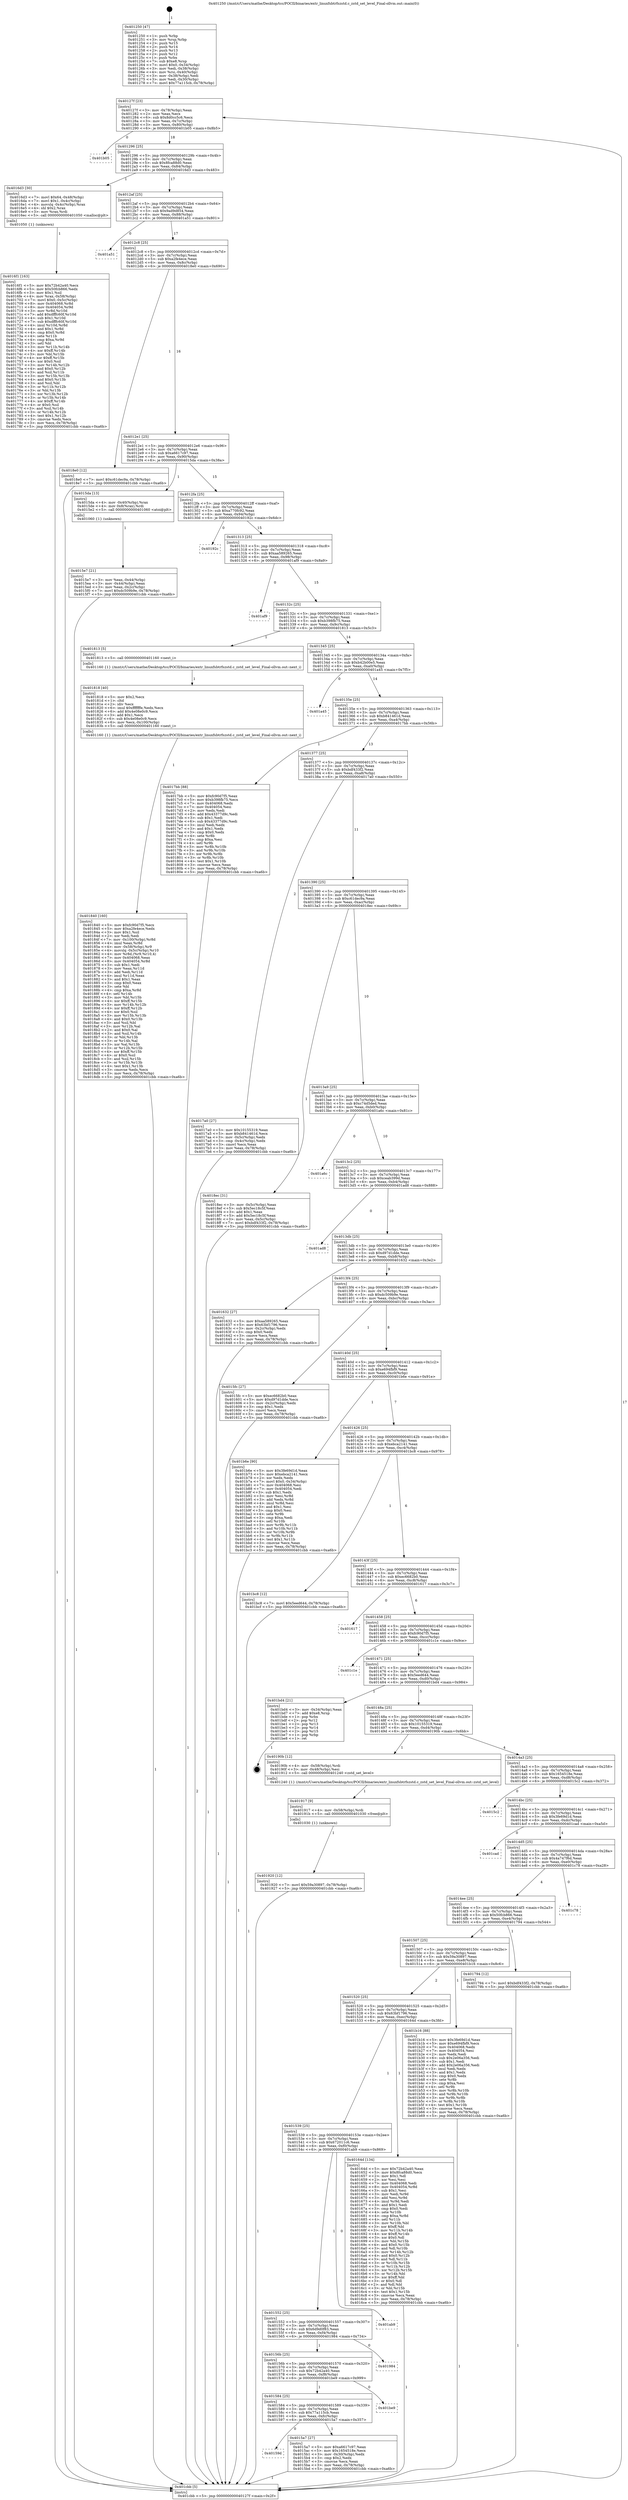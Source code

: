 digraph "0x401250" {
  label = "0x401250 (/mnt/c/Users/mathe/Desktop/tcc/POCII/binaries/extr_linuxfsbtrfszstd.c_zstd_set_level_Final-ollvm.out::main(0))"
  labelloc = "t"
  node[shape=record]

  Entry [label="",width=0.3,height=0.3,shape=circle,fillcolor=black,style=filled]
  "0x40127f" [label="{
     0x40127f [23]\l
     | [instrs]\l
     &nbsp;&nbsp;0x40127f \<+3\>: mov -0x78(%rbp),%eax\l
     &nbsp;&nbsp;0x401282 \<+2\>: mov %eax,%ecx\l
     &nbsp;&nbsp;0x401284 \<+6\>: sub $0x8d0cc5c6,%ecx\l
     &nbsp;&nbsp;0x40128a \<+3\>: mov %eax,-0x7c(%rbp)\l
     &nbsp;&nbsp;0x40128d \<+3\>: mov %ecx,-0x80(%rbp)\l
     &nbsp;&nbsp;0x401290 \<+6\>: je 0000000000401b05 \<main+0x8b5\>\l
  }"]
  "0x401b05" [label="{
     0x401b05\l
  }", style=dashed]
  "0x401296" [label="{
     0x401296 [25]\l
     | [instrs]\l
     &nbsp;&nbsp;0x401296 \<+5\>: jmp 000000000040129b \<main+0x4b\>\l
     &nbsp;&nbsp;0x40129b \<+3\>: mov -0x7c(%rbp),%eax\l
     &nbsp;&nbsp;0x40129e \<+5\>: sub $0x8fca88d0,%eax\l
     &nbsp;&nbsp;0x4012a3 \<+6\>: mov %eax,-0x84(%rbp)\l
     &nbsp;&nbsp;0x4012a9 \<+6\>: je 00000000004016d3 \<main+0x483\>\l
  }"]
  Exit [label="",width=0.3,height=0.3,shape=circle,fillcolor=black,style=filled,peripheries=2]
  "0x4016d3" [label="{
     0x4016d3 [30]\l
     | [instrs]\l
     &nbsp;&nbsp;0x4016d3 \<+7\>: movl $0x64,-0x48(%rbp)\l
     &nbsp;&nbsp;0x4016da \<+7\>: movl $0x1,-0x4c(%rbp)\l
     &nbsp;&nbsp;0x4016e1 \<+4\>: movslq -0x4c(%rbp),%rax\l
     &nbsp;&nbsp;0x4016e5 \<+4\>: shl $0x2,%rax\l
     &nbsp;&nbsp;0x4016e9 \<+3\>: mov %rax,%rdi\l
     &nbsp;&nbsp;0x4016ec \<+5\>: call 0000000000401050 \<malloc@plt\>\l
     | [calls]\l
     &nbsp;&nbsp;0x401050 \{1\} (unknown)\l
  }"]
  "0x4012af" [label="{
     0x4012af [25]\l
     | [instrs]\l
     &nbsp;&nbsp;0x4012af \<+5\>: jmp 00000000004012b4 \<main+0x64\>\l
     &nbsp;&nbsp;0x4012b4 \<+3\>: mov -0x7c(%rbp),%eax\l
     &nbsp;&nbsp;0x4012b7 \<+5\>: sub $0x9ad9d854,%eax\l
     &nbsp;&nbsp;0x4012bc \<+6\>: mov %eax,-0x88(%rbp)\l
     &nbsp;&nbsp;0x4012c2 \<+6\>: je 0000000000401a51 \<main+0x801\>\l
  }"]
  "0x401920" [label="{
     0x401920 [12]\l
     | [instrs]\l
     &nbsp;&nbsp;0x401920 \<+7\>: movl $0x59a30897,-0x78(%rbp)\l
     &nbsp;&nbsp;0x401927 \<+5\>: jmp 0000000000401cbb \<main+0xa6b\>\l
  }"]
  "0x401a51" [label="{
     0x401a51\l
  }", style=dashed]
  "0x4012c8" [label="{
     0x4012c8 [25]\l
     | [instrs]\l
     &nbsp;&nbsp;0x4012c8 \<+5\>: jmp 00000000004012cd \<main+0x7d\>\l
     &nbsp;&nbsp;0x4012cd \<+3\>: mov -0x7c(%rbp),%eax\l
     &nbsp;&nbsp;0x4012d0 \<+5\>: sub $0xa2fe4ece,%eax\l
     &nbsp;&nbsp;0x4012d5 \<+6\>: mov %eax,-0x8c(%rbp)\l
     &nbsp;&nbsp;0x4012db \<+6\>: je 00000000004018e0 \<main+0x690\>\l
  }"]
  "0x401917" [label="{
     0x401917 [9]\l
     | [instrs]\l
     &nbsp;&nbsp;0x401917 \<+4\>: mov -0x58(%rbp),%rdi\l
     &nbsp;&nbsp;0x40191b \<+5\>: call 0000000000401030 \<free@plt\>\l
     | [calls]\l
     &nbsp;&nbsp;0x401030 \{1\} (unknown)\l
  }"]
  "0x4018e0" [label="{
     0x4018e0 [12]\l
     | [instrs]\l
     &nbsp;&nbsp;0x4018e0 \<+7\>: movl $0xc61dec9a,-0x78(%rbp)\l
     &nbsp;&nbsp;0x4018e7 \<+5\>: jmp 0000000000401cbb \<main+0xa6b\>\l
  }"]
  "0x4012e1" [label="{
     0x4012e1 [25]\l
     | [instrs]\l
     &nbsp;&nbsp;0x4012e1 \<+5\>: jmp 00000000004012e6 \<main+0x96\>\l
     &nbsp;&nbsp;0x4012e6 \<+3\>: mov -0x7c(%rbp),%eax\l
     &nbsp;&nbsp;0x4012e9 \<+5\>: sub $0xa6617c97,%eax\l
     &nbsp;&nbsp;0x4012ee \<+6\>: mov %eax,-0x90(%rbp)\l
     &nbsp;&nbsp;0x4012f4 \<+6\>: je 00000000004015da \<main+0x38a\>\l
  }"]
  "0x401840" [label="{
     0x401840 [160]\l
     | [instrs]\l
     &nbsp;&nbsp;0x401840 \<+5\>: mov $0xfc90d7f5,%ecx\l
     &nbsp;&nbsp;0x401845 \<+5\>: mov $0xa2fe4ece,%edx\l
     &nbsp;&nbsp;0x40184a \<+3\>: mov $0x1,%sil\l
     &nbsp;&nbsp;0x40184d \<+2\>: xor %edi,%edi\l
     &nbsp;&nbsp;0x40184f \<+7\>: mov -0x100(%rbp),%r8d\l
     &nbsp;&nbsp;0x401856 \<+4\>: imul %eax,%r8d\l
     &nbsp;&nbsp;0x40185a \<+4\>: mov -0x58(%rbp),%r9\l
     &nbsp;&nbsp;0x40185e \<+4\>: movslq -0x5c(%rbp),%r10\l
     &nbsp;&nbsp;0x401862 \<+4\>: mov %r8d,(%r9,%r10,4)\l
     &nbsp;&nbsp;0x401866 \<+7\>: mov 0x404068,%eax\l
     &nbsp;&nbsp;0x40186d \<+8\>: mov 0x404054,%r8d\l
     &nbsp;&nbsp;0x401875 \<+3\>: sub $0x1,%edi\l
     &nbsp;&nbsp;0x401878 \<+3\>: mov %eax,%r11d\l
     &nbsp;&nbsp;0x40187b \<+3\>: add %edi,%r11d\l
     &nbsp;&nbsp;0x40187e \<+4\>: imul %r11d,%eax\l
     &nbsp;&nbsp;0x401882 \<+3\>: and $0x1,%eax\l
     &nbsp;&nbsp;0x401885 \<+3\>: cmp $0x0,%eax\l
     &nbsp;&nbsp;0x401888 \<+3\>: sete %bl\l
     &nbsp;&nbsp;0x40188b \<+4\>: cmp $0xa,%r8d\l
     &nbsp;&nbsp;0x40188f \<+4\>: setl %r14b\l
     &nbsp;&nbsp;0x401893 \<+3\>: mov %bl,%r15b\l
     &nbsp;&nbsp;0x401896 \<+4\>: xor $0xff,%r15b\l
     &nbsp;&nbsp;0x40189a \<+3\>: mov %r14b,%r12b\l
     &nbsp;&nbsp;0x40189d \<+4\>: xor $0xff,%r12b\l
     &nbsp;&nbsp;0x4018a1 \<+4\>: xor $0x0,%sil\l
     &nbsp;&nbsp;0x4018a5 \<+3\>: mov %r15b,%r13b\l
     &nbsp;&nbsp;0x4018a8 \<+4\>: and $0x0,%r13b\l
     &nbsp;&nbsp;0x4018ac \<+3\>: and %sil,%bl\l
     &nbsp;&nbsp;0x4018af \<+3\>: mov %r12b,%al\l
     &nbsp;&nbsp;0x4018b2 \<+2\>: and $0x0,%al\l
     &nbsp;&nbsp;0x4018b4 \<+3\>: and %sil,%r14b\l
     &nbsp;&nbsp;0x4018b7 \<+3\>: or %bl,%r13b\l
     &nbsp;&nbsp;0x4018ba \<+3\>: or %r14b,%al\l
     &nbsp;&nbsp;0x4018bd \<+3\>: xor %al,%r13b\l
     &nbsp;&nbsp;0x4018c0 \<+3\>: or %r12b,%r15b\l
     &nbsp;&nbsp;0x4018c3 \<+4\>: xor $0xff,%r15b\l
     &nbsp;&nbsp;0x4018c7 \<+4\>: or $0x0,%sil\l
     &nbsp;&nbsp;0x4018cb \<+3\>: and %sil,%r15b\l
     &nbsp;&nbsp;0x4018ce \<+3\>: or %r15b,%r13b\l
     &nbsp;&nbsp;0x4018d1 \<+4\>: test $0x1,%r13b\l
     &nbsp;&nbsp;0x4018d5 \<+3\>: cmovne %edx,%ecx\l
     &nbsp;&nbsp;0x4018d8 \<+3\>: mov %ecx,-0x78(%rbp)\l
     &nbsp;&nbsp;0x4018db \<+5\>: jmp 0000000000401cbb \<main+0xa6b\>\l
  }"]
  "0x4015da" [label="{
     0x4015da [13]\l
     | [instrs]\l
     &nbsp;&nbsp;0x4015da \<+4\>: mov -0x40(%rbp),%rax\l
     &nbsp;&nbsp;0x4015de \<+4\>: mov 0x8(%rax),%rdi\l
     &nbsp;&nbsp;0x4015e2 \<+5\>: call 0000000000401060 \<atoi@plt\>\l
     | [calls]\l
     &nbsp;&nbsp;0x401060 \{1\} (unknown)\l
  }"]
  "0x4012fa" [label="{
     0x4012fa [25]\l
     | [instrs]\l
     &nbsp;&nbsp;0x4012fa \<+5\>: jmp 00000000004012ff \<main+0xaf\>\l
     &nbsp;&nbsp;0x4012ff \<+3\>: mov -0x7c(%rbp),%eax\l
     &nbsp;&nbsp;0x401302 \<+5\>: sub $0xa770fc92,%eax\l
     &nbsp;&nbsp;0x401307 \<+6\>: mov %eax,-0x94(%rbp)\l
     &nbsp;&nbsp;0x40130d \<+6\>: je 000000000040192c \<main+0x6dc\>\l
  }"]
  "0x401818" [label="{
     0x401818 [40]\l
     | [instrs]\l
     &nbsp;&nbsp;0x401818 \<+5\>: mov $0x2,%ecx\l
     &nbsp;&nbsp;0x40181d \<+1\>: cltd\l
     &nbsp;&nbsp;0x40181e \<+2\>: idiv %ecx\l
     &nbsp;&nbsp;0x401820 \<+6\>: imul $0xfffffffe,%edx,%ecx\l
     &nbsp;&nbsp;0x401826 \<+6\>: add $0x4e08e0c9,%ecx\l
     &nbsp;&nbsp;0x40182c \<+3\>: add $0x1,%ecx\l
     &nbsp;&nbsp;0x40182f \<+6\>: sub $0x4e08e0c9,%ecx\l
     &nbsp;&nbsp;0x401835 \<+6\>: mov %ecx,-0x100(%rbp)\l
     &nbsp;&nbsp;0x40183b \<+5\>: call 0000000000401160 \<next_i\>\l
     | [calls]\l
     &nbsp;&nbsp;0x401160 \{1\} (/mnt/c/Users/mathe/Desktop/tcc/POCII/binaries/extr_linuxfsbtrfszstd.c_zstd_set_level_Final-ollvm.out::next_i)\l
  }"]
  "0x40192c" [label="{
     0x40192c\l
  }", style=dashed]
  "0x401313" [label="{
     0x401313 [25]\l
     | [instrs]\l
     &nbsp;&nbsp;0x401313 \<+5\>: jmp 0000000000401318 \<main+0xc8\>\l
     &nbsp;&nbsp;0x401318 \<+3\>: mov -0x7c(%rbp),%eax\l
     &nbsp;&nbsp;0x40131b \<+5\>: sub $0xaa589265,%eax\l
     &nbsp;&nbsp;0x401320 \<+6\>: mov %eax,-0x98(%rbp)\l
     &nbsp;&nbsp;0x401326 \<+6\>: je 0000000000401af9 \<main+0x8a9\>\l
  }"]
  "0x4016f1" [label="{
     0x4016f1 [163]\l
     | [instrs]\l
     &nbsp;&nbsp;0x4016f1 \<+5\>: mov $0x72b42a40,%ecx\l
     &nbsp;&nbsp;0x4016f6 \<+5\>: mov $0x50fcb866,%edx\l
     &nbsp;&nbsp;0x4016fb \<+3\>: mov $0x1,%sil\l
     &nbsp;&nbsp;0x4016fe \<+4\>: mov %rax,-0x58(%rbp)\l
     &nbsp;&nbsp;0x401702 \<+7\>: movl $0x0,-0x5c(%rbp)\l
     &nbsp;&nbsp;0x401709 \<+8\>: mov 0x404068,%r8d\l
     &nbsp;&nbsp;0x401711 \<+8\>: mov 0x404054,%r9d\l
     &nbsp;&nbsp;0x401719 \<+3\>: mov %r8d,%r10d\l
     &nbsp;&nbsp;0x40171c \<+7\>: add $0xdfffc60f,%r10d\l
     &nbsp;&nbsp;0x401723 \<+4\>: sub $0x1,%r10d\l
     &nbsp;&nbsp;0x401727 \<+7\>: sub $0xdfffc60f,%r10d\l
     &nbsp;&nbsp;0x40172e \<+4\>: imul %r10d,%r8d\l
     &nbsp;&nbsp;0x401732 \<+4\>: and $0x1,%r8d\l
     &nbsp;&nbsp;0x401736 \<+4\>: cmp $0x0,%r8d\l
     &nbsp;&nbsp;0x40173a \<+4\>: sete %r11b\l
     &nbsp;&nbsp;0x40173e \<+4\>: cmp $0xa,%r9d\l
     &nbsp;&nbsp;0x401742 \<+3\>: setl %bl\l
     &nbsp;&nbsp;0x401745 \<+3\>: mov %r11b,%r14b\l
     &nbsp;&nbsp;0x401748 \<+4\>: xor $0xff,%r14b\l
     &nbsp;&nbsp;0x40174c \<+3\>: mov %bl,%r15b\l
     &nbsp;&nbsp;0x40174f \<+4\>: xor $0xff,%r15b\l
     &nbsp;&nbsp;0x401753 \<+4\>: xor $0x0,%sil\l
     &nbsp;&nbsp;0x401757 \<+3\>: mov %r14b,%r12b\l
     &nbsp;&nbsp;0x40175a \<+4\>: and $0x0,%r12b\l
     &nbsp;&nbsp;0x40175e \<+3\>: and %sil,%r11b\l
     &nbsp;&nbsp;0x401761 \<+3\>: mov %r15b,%r13b\l
     &nbsp;&nbsp;0x401764 \<+4\>: and $0x0,%r13b\l
     &nbsp;&nbsp;0x401768 \<+3\>: and %sil,%bl\l
     &nbsp;&nbsp;0x40176b \<+3\>: or %r11b,%r12b\l
     &nbsp;&nbsp;0x40176e \<+3\>: or %bl,%r13b\l
     &nbsp;&nbsp;0x401771 \<+3\>: xor %r13b,%r12b\l
     &nbsp;&nbsp;0x401774 \<+3\>: or %r15b,%r14b\l
     &nbsp;&nbsp;0x401777 \<+4\>: xor $0xff,%r14b\l
     &nbsp;&nbsp;0x40177b \<+4\>: or $0x0,%sil\l
     &nbsp;&nbsp;0x40177f \<+3\>: and %sil,%r14b\l
     &nbsp;&nbsp;0x401782 \<+3\>: or %r14b,%r12b\l
     &nbsp;&nbsp;0x401785 \<+4\>: test $0x1,%r12b\l
     &nbsp;&nbsp;0x401789 \<+3\>: cmovne %edx,%ecx\l
     &nbsp;&nbsp;0x40178c \<+3\>: mov %ecx,-0x78(%rbp)\l
     &nbsp;&nbsp;0x40178f \<+5\>: jmp 0000000000401cbb \<main+0xa6b\>\l
  }"]
  "0x401af9" [label="{
     0x401af9\l
  }", style=dashed]
  "0x40132c" [label="{
     0x40132c [25]\l
     | [instrs]\l
     &nbsp;&nbsp;0x40132c \<+5\>: jmp 0000000000401331 \<main+0xe1\>\l
     &nbsp;&nbsp;0x401331 \<+3\>: mov -0x7c(%rbp),%eax\l
     &nbsp;&nbsp;0x401334 \<+5\>: sub $0xb398fb75,%eax\l
     &nbsp;&nbsp;0x401339 \<+6\>: mov %eax,-0x9c(%rbp)\l
     &nbsp;&nbsp;0x40133f \<+6\>: je 0000000000401813 \<main+0x5c3\>\l
  }"]
  "0x4015e7" [label="{
     0x4015e7 [21]\l
     | [instrs]\l
     &nbsp;&nbsp;0x4015e7 \<+3\>: mov %eax,-0x44(%rbp)\l
     &nbsp;&nbsp;0x4015ea \<+3\>: mov -0x44(%rbp),%eax\l
     &nbsp;&nbsp;0x4015ed \<+3\>: mov %eax,-0x2c(%rbp)\l
     &nbsp;&nbsp;0x4015f0 \<+7\>: movl $0xdc509b9e,-0x78(%rbp)\l
     &nbsp;&nbsp;0x4015f7 \<+5\>: jmp 0000000000401cbb \<main+0xa6b\>\l
  }"]
  "0x401813" [label="{
     0x401813 [5]\l
     | [instrs]\l
     &nbsp;&nbsp;0x401813 \<+5\>: call 0000000000401160 \<next_i\>\l
     | [calls]\l
     &nbsp;&nbsp;0x401160 \{1\} (/mnt/c/Users/mathe/Desktop/tcc/POCII/binaries/extr_linuxfsbtrfszstd.c_zstd_set_level_Final-ollvm.out::next_i)\l
  }"]
  "0x401345" [label="{
     0x401345 [25]\l
     | [instrs]\l
     &nbsp;&nbsp;0x401345 \<+5\>: jmp 000000000040134a \<main+0xfa\>\l
     &nbsp;&nbsp;0x40134a \<+3\>: mov -0x7c(%rbp),%eax\l
     &nbsp;&nbsp;0x40134d \<+5\>: sub $0xb42b00e5,%eax\l
     &nbsp;&nbsp;0x401352 \<+6\>: mov %eax,-0xa0(%rbp)\l
     &nbsp;&nbsp;0x401358 \<+6\>: je 0000000000401a45 \<main+0x7f5\>\l
  }"]
  "0x401250" [label="{
     0x401250 [47]\l
     | [instrs]\l
     &nbsp;&nbsp;0x401250 \<+1\>: push %rbp\l
     &nbsp;&nbsp;0x401251 \<+3\>: mov %rsp,%rbp\l
     &nbsp;&nbsp;0x401254 \<+2\>: push %r15\l
     &nbsp;&nbsp;0x401256 \<+2\>: push %r14\l
     &nbsp;&nbsp;0x401258 \<+2\>: push %r13\l
     &nbsp;&nbsp;0x40125a \<+2\>: push %r12\l
     &nbsp;&nbsp;0x40125c \<+1\>: push %rbx\l
     &nbsp;&nbsp;0x40125d \<+7\>: sub $0xe8,%rsp\l
     &nbsp;&nbsp;0x401264 \<+7\>: movl $0x0,-0x34(%rbp)\l
     &nbsp;&nbsp;0x40126b \<+3\>: mov %edi,-0x38(%rbp)\l
     &nbsp;&nbsp;0x40126e \<+4\>: mov %rsi,-0x40(%rbp)\l
     &nbsp;&nbsp;0x401272 \<+3\>: mov -0x38(%rbp),%edi\l
     &nbsp;&nbsp;0x401275 \<+3\>: mov %edi,-0x30(%rbp)\l
     &nbsp;&nbsp;0x401278 \<+7\>: movl $0x77a115cb,-0x78(%rbp)\l
  }"]
  "0x401a45" [label="{
     0x401a45\l
  }", style=dashed]
  "0x40135e" [label="{
     0x40135e [25]\l
     | [instrs]\l
     &nbsp;&nbsp;0x40135e \<+5\>: jmp 0000000000401363 \<main+0x113\>\l
     &nbsp;&nbsp;0x401363 \<+3\>: mov -0x7c(%rbp),%eax\l
     &nbsp;&nbsp;0x401366 \<+5\>: sub $0xb841461d,%eax\l
     &nbsp;&nbsp;0x40136b \<+6\>: mov %eax,-0xa4(%rbp)\l
     &nbsp;&nbsp;0x401371 \<+6\>: je 00000000004017bb \<main+0x56b\>\l
  }"]
  "0x401cbb" [label="{
     0x401cbb [5]\l
     | [instrs]\l
     &nbsp;&nbsp;0x401cbb \<+5\>: jmp 000000000040127f \<main+0x2f\>\l
  }"]
  "0x4017bb" [label="{
     0x4017bb [88]\l
     | [instrs]\l
     &nbsp;&nbsp;0x4017bb \<+5\>: mov $0xfc90d7f5,%eax\l
     &nbsp;&nbsp;0x4017c0 \<+5\>: mov $0xb398fb75,%ecx\l
     &nbsp;&nbsp;0x4017c5 \<+7\>: mov 0x404068,%edx\l
     &nbsp;&nbsp;0x4017cc \<+7\>: mov 0x404054,%esi\l
     &nbsp;&nbsp;0x4017d3 \<+2\>: mov %edx,%edi\l
     &nbsp;&nbsp;0x4017d5 \<+6\>: add $0x43377d9c,%edi\l
     &nbsp;&nbsp;0x4017db \<+3\>: sub $0x1,%edi\l
     &nbsp;&nbsp;0x4017de \<+6\>: sub $0x43377d9c,%edi\l
     &nbsp;&nbsp;0x4017e4 \<+3\>: imul %edi,%edx\l
     &nbsp;&nbsp;0x4017e7 \<+3\>: and $0x1,%edx\l
     &nbsp;&nbsp;0x4017ea \<+3\>: cmp $0x0,%edx\l
     &nbsp;&nbsp;0x4017ed \<+4\>: sete %r8b\l
     &nbsp;&nbsp;0x4017f1 \<+3\>: cmp $0xa,%esi\l
     &nbsp;&nbsp;0x4017f4 \<+4\>: setl %r9b\l
     &nbsp;&nbsp;0x4017f8 \<+3\>: mov %r8b,%r10b\l
     &nbsp;&nbsp;0x4017fb \<+3\>: and %r9b,%r10b\l
     &nbsp;&nbsp;0x4017fe \<+3\>: xor %r9b,%r8b\l
     &nbsp;&nbsp;0x401801 \<+3\>: or %r8b,%r10b\l
     &nbsp;&nbsp;0x401804 \<+4\>: test $0x1,%r10b\l
     &nbsp;&nbsp;0x401808 \<+3\>: cmovne %ecx,%eax\l
     &nbsp;&nbsp;0x40180b \<+3\>: mov %eax,-0x78(%rbp)\l
     &nbsp;&nbsp;0x40180e \<+5\>: jmp 0000000000401cbb \<main+0xa6b\>\l
  }"]
  "0x401377" [label="{
     0x401377 [25]\l
     | [instrs]\l
     &nbsp;&nbsp;0x401377 \<+5\>: jmp 000000000040137c \<main+0x12c\>\l
     &nbsp;&nbsp;0x40137c \<+3\>: mov -0x7c(%rbp),%eax\l
     &nbsp;&nbsp;0x40137f \<+5\>: sub $0xbdf433f2,%eax\l
     &nbsp;&nbsp;0x401384 \<+6\>: mov %eax,-0xa8(%rbp)\l
     &nbsp;&nbsp;0x40138a \<+6\>: je 00000000004017a0 \<main+0x550\>\l
  }"]
  "0x40159d" [label="{
     0x40159d\l
  }", style=dashed]
  "0x4017a0" [label="{
     0x4017a0 [27]\l
     | [instrs]\l
     &nbsp;&nbsp;0x4017a0 \<+5\>: mov $0x10155319,%eax\l
     &nbsp;&nbsp;0x4017a5 \<+5\>: mov $0xb841461d,%ecx\l
     &nbsp;&nbsp;0x4017aa \<+3\>: mov -0x5c(%rbp),%edx\l
     &nbsp;&nbsp;0x4017ad \<+3\>: cmp -0x4c(%rbp),%edx\l
     &nbsp;&nbsp;0x4017b0 \<+3\>: cmovl %ecx,%eax\l
     &nbsp;&nbsp;0x4017b3 \<+3\>: mov %eax,-0x78(%rbp)\l
     &nbsp;&nbsp;0x4017b6 \<+5\>: jmp 0000000000401cbb \<main+0xa6b\>\l
  }"]
  "0x401390" [label="{
     0x401390 [25]\l
     | [instrs]\l
     &nbsp;&nbsp;0x401390 \<+5\>: jmp 0000000000401395 \<main+0x145\>\l
     &nbsp;&nbsp;0x401395 \<+3\>: mov -0x7c(%rbp),%eax\l
     &nbsp;&nbsp;0x401398 \<+5\>: sub $0xc61dec9a,%eax\l
     &nbsp;&nbsp;0x40139d \<+6\>: mov %eax,-0xac(%rbp)\l
     &nbsp;&nbsp;0x4013a3 \<+6\>: je 00000000004018ec \<main+0x69c\>\l
  }"]
  "0x4015a7" [label="{
     0x4015a7 [27]\l
     | [instrs]\l
     &nbsp;&nbsp;0x4015a7 \<+5\>: mov $0xa6617c97,%eax\l
     &nbsp;&nbsp;0x4015ac \<+5\>: mov $0x1654518e,%ecx\l
     &nbsp;&nbsp;0x4015b1 \<+3\>: mov -0x30(%rbp),%edx\l
     &nbsp;&nbsp;0x4015b4 \<+3\>: cmp $0x2,%edx\l
     &nbsp;&nbsp;0x4015b7 \<+3\>: cmovne %ecx,%eax\l
     &nbsp;&nbsp;0x4015ba \<+3\>: mov %eax,-0x78(%rbp)\l
     &nbsp;&nbsp;0x4015bd \<+5\>: jmp 0000000000401cbb \<main+0xa6b\>\l
  }"]
  "0x4018ec" [label="{
     0x4018ec [31]\l
     | [instrs]\l
     &nbsp;&nbsp;0x4018ec \<+3\>: mov -0x5c(%rbp),%eax\l
     &nbsp;&nbsp;0x4018ef \<+5\>: sub $0x5ec18c5f,%eax\l
     &nbsp;&nbsp;0x4018f4 \<+3\>: add $0x1,%eax\l
     &nbsp;&nbsp;0x4018f7 \<+5\>: add $0x5ec18c5f,%eax\l
     &nbsp;&nbsp;0x4018fc \<+3\>: mov %eax,-0x5c(%rbp)\l
     &nbsp;&nbsp;0x4018ff \<+7\>: movl $0xbdf433f2,-0x78(%rbp)\l
     &nbsp;&nbsp;0x401906 \<+5\>: jmp 0000000000401cbb \<main+0xa6b\>\l
  }"]
  "0x4013a9" [label="{
     0x4013a9 [25]\l
     | [instrs]\l
     &nbsp;&nbsp;0x4013a9 \<+5\>: jmp 00000000004013ae \<main+0x15e\>\l
     &nbsp;&nbsp;0x4013ae \<+3\>: mov -0x7c(%rbp),%eax\l
     &nbsp;&nbsp;0x4013b1 \<+5\>: sub $0xc74d5ded,%eax\l
     &nbsp;&nbsp;0x4013b6 \<+6\>: mov %eax,-0xb0(%rbp)\l
     &nbsp;&nbsp;0x4013bc \<+6\>: je 0000000000401a6c \<main+0x81c\>\l
  }"]
  "0x401584" [label="{
     0x401584 [25]\l
     | [instrs]\l
     &nbsp;&nbsp;0x401584 \<+5\>: jmp 0000000000401589 \<main+0x339\>\l
     &nbsp;&nbsp;0x401589 \<+3\>: mov -0x7c(%rbp),%eax\l
     &nbsp;&nbsp;0x40158c \<+5\>: sub $0x77a115cb,%eax\l
     &nbsp;&nbsp;0x401591 \<+6\>: mov %eax,-0xfc(%rbp)\l
     &nbsp;&nbsp;0x401597 \<+6\>: je 00000000004015a7 \<main+0x357\>\l
  }"]
  "0x401a6c" [label="{
     0x401a6c\l
  }", style=dashed]
  "0x4013c2" [label="{
     0x4013c2 [25]\l
     | [instrs]\l
     &nbsp;&nbsp;0x4013c2 \<+5\>: jmp 00000000004013c7 \<main+0x177\>\l
     &nbsp;&nbsp;0x4013c7 \<+3\>: mov -0x7c(%rbp),%eax\l
     &nbsp;&nbsp;0x4013ca \<+5\>: sub $0xceab399d,%eax\l
     &nbsp;&nbsp;0x4013cf \<+6\>: mov %eax,-0xb4(%rbp)\l
     &nbsp;&nbsp;0x4013d5 \<+6\>: je 0000000000401ad8 \<main+0x888\>\l
  }"]
  "0x401be9" [label="{
     0x401be9\l
  }", style=dashed]
  "0x401ad8" [label="{
     0x401ad8\l
  }", style=dashed]
  "0x4013db" [label="{
     0x4013db [25]\l
     | [instrs]\l
     &nbsp;&nbsp;0x4013db \<+5\>: jmp 00000000004013e0 \<main+0x190\>\l
     &nbsp;&nbsp;0x4013e0 \<+3\>: mov -0x7c(%rbp),%eax\l
     &nbsp;&nbsp;0x4013e3 \<+5\>: sub $0xd97d1dde,%eax\l
     &nbsp;&nbsp;0x4013e8 \<+6\>: mov %eax,-0xb8(%rbp)\l
     &nbsp;&nbsp;0x4013ee \<+6\>: je 0000000000401632 \<main+0x3e2\>\l
  }"]
  "0x40156b" [label="{
     0x40156b [25]\l
     | [instrs]\l
     &nbsp;&nbsp;0x40156b \<+5\>: jmp 0000000000401570 \<main+0x320\>\l
     &nbsp;&nbsp;0x401570 \<+3\>: mov -0x7c(%rbp),%eax\l
     &nbsp;&nbsp;0x401573 \<+5\>: sub $0x72b42a40,%eax\l
     &nbsp;&nbsp;0x401578 \<+6\>: mov %eax,-0xf8(%rbp)\l
     &nbsp;&nbsp;0x40157e \<+6\>: je 0000000000401be9 \<main+0x999\>\l
  }"]
  "0x401632" [label="{
     0x401632 [27]\l
     | [instrs]\l
     &nbsp;&nbsp;0x401632 \<+5\>: mov $0xaa589265,%eax\l
     &nbsp;&nbsp;0x401637 \<+5\>: mov $0x63bf1796,%ecx\l
     &nbsp;&nbsp;0x40163c \<+3\>: mov -0x2c(%rbp),%edx\l
     &nbsp;&nbsp;0x40163f \<+3\>: cmp $0x0,%edx\l
     &nbsp;&nbsp;0x401642 \<+3\>: cmove %ecx,%eax\l
     &nbsp;&nbsp;0x401645 \<+3\>: mov %eax,-0x78(%rbp)\l
     &nbsp;&nbsp;0x401648 \<+5\>: jmp 0000000000401cbb \<main+0xa6b\>\l
  }"]
  "0x4013f4" [label="{
     0x4013f4 [25]\l
     | [instrs]\l
     &nbsp;&nbsp;0x4013f4 \<+5\>: jmp 00000000004013f9 \<main+0x1a9\>\l
     &nbsp;&nbsp;0x4013f9 \<+3\>: mov -0x7c(%rbp),%eax\l
     &nbsp;&nbsp;0x4013fc \<+5\>: sub $0xdc509b9e,%eax\l
     &nbsp;&nbsp;0x401401 \<+6\>: mov %eax,-0xbc(%rbp)\l
     &nbsp;&nbsp;0x401407 \<+6\>: je 00000000004015fc \<main+0x3ac\>\l
  }"]
  "0x401984" [label="{
     0x401984\l
  }", style=dashed]
  "0x4015fc" [label="{
     0x4015fc [27]\l
     | [instrs]\l
     &nbsp;&nbsp;0x4015fc \<+5\>: mov $0xec6682b0,%eax\l
     &nbsp;&nbsp;0x401601 \<+5\>: mov $0xd97d1dde,%ecx\l
     &nbsp;&nbsp;0x401606 \<+3\>: mov -0x2c(%rbp),%edx\l
     &nbsp;&nbsp;0x401609 \<+3\>: cmp $0x1,%edx\l
     &nbsp;&nbsp;0x40160c \<+3\>: cmovl %ecx,%eax\l
     &nbsp;&nbsp;0x40160f \<+3\>: mov %eax,-0x78(%rbp)\l
     &nbsp;&nbsp;0x401612 \<+5\>: jmp 0000000000401cbb \<main+0xa6b\>\l
  }"]
  "0x40140d" [label="{
     0x40140d [25]\l
     | [instrs]\l
     &nbsp;&nbsp;0x40140d \<+5\>: jmp 0000000000401412 \<main+0x1c2\>\l
     &nbsp;&nbsp;0x401412 \<+3\>: mov -0x7c(%rbp),%eax\l
     &nbsp;&nbsp;0x401415 \<+5\>: sub $0xe694fbf9,%eax\l
     &nbsp;&nbsp;0x40141a \<+6\>: mov %eax,-0xc0(%rbp)\l
     &nbsp;&nbsp;0x401420 \<+6\>: je 0000000000401b6e \<main+0x91e\>\l
  }"]
  "0x401552" [label="{
     0x401552 [25]\l
     | [instrs]\l
     &nbsp;&nbsp;0x401552 \<+5\>: jmp 0000000000401557 \<main+0x307\>\l
     &nbsp;&nbsp;0x401557 \<+3\>: mov -0x7c(%rbp),%eax\l
     &nbsp;&nbsp;0x40155a \<+5\>: sub $0x6d9d0f83,%eax\l
     &nbsp;&nbsp;0x40155f \<+6\>: mov %eax,-0xf4(%rbp)\l
     &nbsp;&nbsp;0x401565 \<+6\>: je 0000000000401984 \<main+0x734\>\l
  }"]
  "0x401b6e" [label="{
     0x401b6e [90]\l
     | [instrs]\l
     &nbsp;&nbsp;0x401b6e \<+5\>: mov $0x3fe69d1d,%eax\l
     &nbsp;&nbsp;0x401b73 \<+5\>: mov $0xebca2141,%ecx\l
     &nbsp;&nbsp;0x401b78 \<+2\>: xor %edx,%edx\l
     &nbsp;&nbsp;0x401b7a \<+7\>: movl $0x0,-0x34(%rbp)\l
     &nbsp;&nbsp;0x401b81 \<+7\>: mov 0x404068,%esi\l
     &nbsp;&nbsp;0x401b88 \<+7\>: mov 0x404054,%edi\l
     &nbsp;&nbsp;0x401b8f \<+3\>: sub $0x1,%edx\l
     &nbsp;&nbsp;0x401b92 \<+3\>: mov %esi,%r8d\l
     &nbsp;&nbsp;0x401b95 \<+3\>: add %edx,%r8d\l
     &nbsp;&nbsp;0x401b98 \<+4\>: imul %r8d,%esi\l
     &nbsp;&nbsp;0x401b9c \<+3\>: and $0x1,%esi\l
     &nbsp;&nbsp;0x401b9f \<+3\>: cmp $0x0,%esi\l
     &nbsp;&nbsp;0x401ba2 \<+4\>: sete %r9b\l
     &nbsp;&nbsp;0x401ba6 \<+3\>: cmp $0xa,%edi\l
     &nbsp;&nbsp;0x401ba9 \<+4\>: setl %r10b\l
     &nbsp;&nbsp;0x401bad \<+3\>: mov %r9b,%r11b\l
     &nbsp;&nbsp;0x401bb0 \<+3\>: and %r10b,%r11b\l
     &nbsp;&nbsp;0x401bb3 \<+3\>: xor %r10b,%r9b\l
     &nbsp;&nbsp;0x401bb6 \<+3\>: or %r9b,%r11b\l
     &nbsp;&nbsp;0x401bb9 \<+4\>: test $0x1,%r11b\l
     &nbsp;&nbsp;0x401bbd \<+3\>: cmovne %ecx,%eax\l
     &nbsp;&nbsp;0x401bc0 \<+3\>: mov %eax,-0x78(%rbp)\l
     &nbsp;&nbsp;0x401bc3 \<+5\>: jmp 0000000000401cbb \<main+0xa6b\>\l
  }"]
  "0x401426" [label="{
     0x401426 [25]\l
     | [instrs]\l
     &nbsp;&nbsp;0x401426 \<+5\>: jmp 000000000040142b \<main+0x1db\>\l
     &nbsp;&nbsp;0x40142b \<+3\>: mov -0x7c(%rbp),%eax\l
     &nbsp;&nbsp;0x40142e \<+5\>: sub $0xebca2141,%eax\l
     &nbsp;&nbsp;0x401433 \<+6\>: mov %eax,-0xc4(%rbp)\l
     &nbsp;&nbsp;0x401439 \<+6\>: je 0000000000401bc8 \<main+0x978\>\l
  }"]
  "0x401ab9" [label="{
     0x401ab9\l
  }", style=dashed]
  "0x401bc8" [label="{
     0x401bc8 [12]\l
     | [instrs]\l
     &nbsp;&nbsp;0x401bc8 \<+7\>: movl $0x5eed644,-0x78(%rbp)\l
     &nbsp;&nbsp;0x401bcf \<+5\>: jmp 0000000000401cbb \<main+0xa6b\>\l
  }"]
  "0x40143f" [label="{
     0x40143f [25]\l
     | [instrs]\l
     &nbsp;&nbsp;0x40143f \<+5\>: jmp 0000000000401444 \<main+0x1f4\>\l
     &nbsp;&nbsp;0x401444 \<+3\>: mov -0x7c(%rbp),%eax\l
     &nbsp;&nbsp;0x401447 \<+5\>: sub $0xec6682b0,%eax\l
     &nbsp;&nbsp;0x40144c \<+6\>: mov %eax,-0xc8(%rbp)\l
     &nbsp;&nbsp;0x401452 \<+6\>: je 0000000000401617 \<main+0x3c7\>\l
  }"]
  "0x401539" [label="{
     0x401539 [25]\l
     | [instrs]\l
     &nbsp;&nbsp;0x401539 \<+5\>: jmp 000000000040153e \<main+0x2ee\>\l
     &nbsp;&nbsp;0x40153e \<+3\>: mov -0x7c(%rbp),%eax\l
     &nbsp;&nbsp;0x401541 \<+5\>: sub $0x672011c6,%eax\l
     &nbsp;&nbsp;0x401546 \<+6\>: mov %eax,-0xf0(%rbp)\l
     &nbsp;&nbsp;0x40154c \<+6\>: je 0000000000401ab9 \<main+0x869\>\l
  }"]
  "0x401617" [label="{
     0x401617\l
  }", style=dashed]
  "0x401458" [label="{
     0x401458 [25]\l
     | [instrs]\l
     &nbsp;&nbsp;0x401458 \<+5\>: jmp 000000000040145d \<main+0x20d\>\l
     &nbsp;&nbsp;0x40145d \<+3\>: mov -0x7c(%rbp),%eax\l
     &nbsp;&nbsp;0x401460 \<+5\>: sub $0xfc90d7f5,%eax\l
     &nbsp;&nbsp;0x401465 \<+6\>: mov %eax,-0xcc(%rbp)\l
     &nbsp;&nbsp;0x40146b \<+6\>: je 0000000000401c1e \<main+0x9ce\>\l
  }"]
  "0x40164d" [label="{
     0x40164d [134]\l
     | [instrs]\l
     &nbsp;&nbsp;0x40164d \<+5\>: mov $0x72b42a40,%eax\l
     &nbsp;&nbsp;0x401652 \<+5\>: mov $0x8fca88d0,%ecx\l
     &nbsp;&nbsp;0x401657 \<+2\>: mov $0x1,%dl\l
     &nbsp;&nbsp;0x401659 \<+2\>: xor %esi,%esi\l
     &nbsp;&nbsp;0x40165b \<+7\>: mov 0x404068,%edi\l
     &nbsp;&nbsp;0x401662 \<+8\>: mov 0x404054,%r8d\l
     &nbsp;&nbsp;0x40166a \<+3\>: sub $0x1,%esi\l
     &nbsp;&nbsp;0x40166d \<+3\>: mov %edi,%r9d\l
     &nbsp;&nbsp;0x401670 \<+3\>: add %esi,%r9d\l
     &nbsp;&nbsp;0x401673 \<+4\>: imul %r9d,%edi\l
     &nbsp;&nbsp;0x401677 \<+3\>: and $0x1,%edi\l
     &nbsp;&nbsp;0x40167a \<+3\>: cmp $0x0,%edi\l
     &nbsp;&nbsp;0x40167d \<+4\>: sete %r10b\l
     &nbsp;&nbsp;0x401681 \<+4\>: cmp $0xa,%r8d\l
     &nbsp;&nbsp;0x401685 \<+4\>: setl %r11b\l
     &nbsp;&nbsp;0x401689 \<+3\>: mov %r10b,%bl\l
     &nbsp;&nbsp;0x40168c \<+3\>: xor $0xff,%bl\l
     &nbsp;&nbsp;0x40168f \<+3\>: mov %r11b,%r14b\l
     &nbsp;&nbsp;0x401692 \<+4\>: xor $0xff,%r14b\l
     &nbsp;&nbsp;0x401696 \<+3\>: xor $0x0,%dl\l
     &nbsp;&nbsp;0x401699 \<+3\>: mov %bl,%r15b\l
     &nbsp;&nbsp;0x40169c \<+4\>: and $0x0,%r15b\l
     &nbsp;&nbsp;0x4016a0 \<+3\>: and %dl,%r10b\l
     &nbsp;&nbsp;0x4016a3 \<+3\>: mov %r14b,%r12b\l
     &nbsp;&nbsp;0x4016a6 \<+4\>: and $0x0,%r12b\l
     &nbsp;&nbsp;0x4016aa \<+3\>: and %dl,%r11b\l
     &nbsp;&nbsp;0x4016ad \<+3\>: or %r10b,%r15b\l
     &nbsp;&nbsp;0x4016b0 \<+3\>: or %r11b,%r12b\l
     &nbsp;&nbsp;0x4016b3 \<+3\>: xor %r12b,%r15b\l
     &nbsp;&nbsp;0x4016b6 \<+3\>: or %r14b,%bl\l
     &nbsp;&nbsp;0x4016b9 \<+3\>: xor $0xff,%bl\l
     &nbsp;&nbsp;0x4016bc \<+3\>: or $0x0,%dl\l
     &nbsp;&nbsp;0x4016bf \<+2\>: and %dl,%bl\l
     &nbsp;&nbsp;0x4016c1 \<+3\>: or %bl,%r15b\l
     &nbsp;&nbsp;0x4016c4 \<+4\>: test $0x1,%r15b\l
     &nbsp;&nbsp;0x4016c8 \<+3\>: cmovne %ecx,%eax\l
     &nbsp;&nbsp;0x4016cb \<+3\>: mov %eax,-0x78(%rbp)\l
     &nbsp;&nbsp;0x4016ce \<+5\>: jmp 0000000000401cbb \<main+0xa6b\>\l
  }"]
  "0x401c1e" [label="{
     0x401c1e\l
  }", style=dashed]
  "0x401471" [label="{
     0x401471 [25]\l
     | [instrs]\l
     &nbsp;&nbsp;0x401471 \<+5\>: jmp 0000000000401476 \<main+0x226\>\l
     &nbsp;&nbsp;0x401476 \<+3\>: mov -0x7c(%rbp),%eax\l
     &nbsp;&nbsp;0x401479 \<+5\>: sub $0x5eed644,%eax\l
     &nbsp;&nbsp;0x40147e \<+6\>: mov %eax,-0xd0(%rbp)\l
     &nbsp;&nbsp;0x401484 \<+6\>: je 0000000000401bd4 \<main+0x984\>\l
  }"]
  "0x401520" [label="{
     0x401520 [25]\l
     | [instrs]\l
     &nbsp;&nbsp;0x401520 \<+5\>: jmp 0000000000401525 \<main+0x2d5\>\l
     &nbsp;&nbsp;0x401525 \<+3\>: mov -0x7c(%rbp),%eax\l
     &nbsp;&nbsp;0x401528 \<+5\>: sub $0x63bf1796,%eax\l
     &nbsp;&nbsp;0x40152d \<+6\>: mov %eax,-0xec(%rbp)\l
     &nbsp;&nbsp;0x401533 \<+6\>: je 000000000040164d \<main+0x3fd\>\l
  }"]
  "0x401bd4" [label="{
     0x401bd4 [21]\l
     | [instrs]\l
     &nbsp;&nbsp;0x401bd4 \<+3\>: mov -0x34(%rbp),%eax\l
     &nbsp;&nbsp;0x401bd7 \<+7\>: add $0xe8,%rsp\l
     &nbsp;&nbsp;0x401bde \<+1\>: pop %rbx\l
     &nbsp;&nbsp;0x401bdf \<+2\>: pop %r12\l
     &nbsp;&nbsp;0x401be1 \<+2\>: pop %r13\l
     &nbsp;&nbsp;0x401be3 \<+2\>: pop %r14\l
     &nbsp;&nbsp;0x401be5 \<+2\>: pop %r15\l
     &nbsp;&nbsp;0x401be7 \<+1\>: pop %rbp\l
     &nbsp;&nbsp;0x401be8 \<+1\>: ret\l
  }"]
  "0x40148a" [label="{
     0x40148a [25]\l
     | [instrs]\l
     &nbsp;&nbsp;0x40148a \<+5\>: jmp 000000000040148f \<main+0x23f\>\l
     &nbsp;&nbsp;0x40148f \<+3\>: mov -0x7c(%rbp),%eax\l
     &nbsp;&nbsp;0x401492 \<+5\>: sub $0x10155319,%eax\l
     &nbsp;&nbsp;0x401497 \<+6\>: mov %eax,-0xd4(%rbp)\l
     &nbsp;&nbsp;0x40149d \<+6\>: je 000000000040190b \<main+0x6bb\>\l
  }"]
  "0x401b16" [label="{
     0x401b16 [88]\l
     | [instrs]\l
     &nbsp;&nbsp;0x401b16 \<+5\>: mov $0x3fe69d1d,%eax\l
     &nbsp;&nbsp;0x401b1b \<+5\>: mov $0xe694fbf9,%ecx\l
     &nbsp;&nbsp;0x401b20 \<+7\>: mov 0x404068,%edx\l
     &nbsp;&nbsp;0x401b27 \<+7\>: mov 0x404054,%esi\l
     &nbsp;&nbsp;0x401b2e \<+2\>: mov %edx,%edi\l
     &nbsp;&nbsp;0x401b30 \<+6\>: sub $0x2e06a356,%edi\l
     &nbsp;&nbsp;0x401b36 \<+3\>: sub $0x1,%edi\l
     &nbsp;&nbsp;0x401b39 \<+6\>: add $0x2e06a356,%edi\l
     &nbsp;&nbsp;0x401b3f \<+3\>: imul %edi,%edx\l
     &nbsp;&nbsp;0x401b42 \<+3\>: and $0x1,%edx\l
     &nbsp;&nbsp;0x401b45 \<+3\>: cmp $0x0,%edx\l
     &nbsp;&nbsp;0x401b48 \<+4\>: sete %r8b\l
     &nbsp;&nbsp;0x401b4c \<+3\>: cmp $0xa,%esi\l
     &nbsp;&nbsp;0x401b4f \<+4\>: setl %r9b\l
     &nbsp;&nbsp;0x401b53 \<+3\>: mov %r8b,%r10b\l
     &nbsp;&nbsp;0x401b56 \<+3\>: and %r9b,%r10b\l
     &nbsp;&nbsp;0x401b59 \<+3\>: xor %r9b,%r8b\l
     &nbsp;&nbsp;0x401b5c \<+3\>: or %r8b,%r10b\l
     &nbsp;&nbsp;0x401b5f \<+4\>: test $0x1,%r10b\l
     &nbsp;&nbsp;0x401b63 \<+3\>: cmovne %ecx,%eax\l
     &nbsp;&nbsp;0x401b66 \<+3\>: mov %eax,-0x78(%rbp)\l
     &nbsp;&nbsp;0x401b69 \<+5\>: jmp 0000000000401cbb \<main+0xa6b\>\l
  }"]
  "0x40190b" [label="{
     0x40190b [12]\l
     | [instrs]\l
     &nbsp;&nbsp;0x40190b \<+4\>: mov -0x58(%rbp),%rdi\l
     &nbsp;&nbsp;0x40190f \<+3\>: mov -0x48(%rbp),%esi\l
     &nbsp;&nbsp;0x401912 \<+5\>: call 0000000000401240 \<zstd_set_level\>\l
     | [calls]\l
     &nbsp;&nbsp;0x401240 \{1\} (/mnt/c/Users/mathe/Desktop/tcc/POCII/binaries/extr_linuxfsbtrfszstd.c_zstd_set_level_Final-ollvm.out::zstd_set_level)\l
  }"]
  "0x4014a3" [label="{
     0x4014a3 [25]\l
     | [instrs]\l
     &nbsp;&nbsp;0x4014a3 \<+5\>: jmp 00000000004014a8 \<main+0x258\>\l
     &nbsp;&nbsp;0x4014a8 \<+3\>: mov -0x7c(%rbp),%eax\l
     &nbsp;&nbsp;0x4014ab \<+5\>: sub $0x1654518e,%eax\l
     &nbsp;&nbsp;0x4014b0 \<+6\>: mov %eax,-0xd8(%rbp)\l
     &nbsp;&nbsp;0x4014b6 \<+6\>: je 00000000004015c2 \<main+0x372\>\l
  }"]
  "0x401507" [label="{
     0x401507 [25]\l
     | [instrs]\l
     &nbsp;&nbsp;0x401507 \<+5\>: jmp 000000000040150c \<main+0x2bc\>\l
     &nbsp;&nbsp;0x40150c \<+3\>: mov -0x7c(%rbp),%eax\l
     &nbsp;&nbsp;0x40150f \<+5\>: sub $0x59a30897,%eax\l
     &nbsp;&nbsp;0x401514 \<+6\>: mov %eax,-0xe8(%rbp)\l
     &nbsp;&nbsp;0x40151a \<+6\>: je 0000000000401b16 \<main+0x8c6\>\l
  }"]
  "0x4015c2" [label="{
     0x4015c2\l
  }", style=dashed]
  "0x4014bc" [label="{
     0x4014bc [25]\l
     | [instrs]\l
     &nbsp;&nbsp;0x4014bc \<+5\>: jmp 00000000004014c1 \<main+0x271\>\l
     &nbsp;&nbsp;0x4014c1 \<+3\>: mov -0x7c(%rbp),%eax\l
     &nbsp;&nbsp;0x4014c4 \<+5\>: sub $0x3fe69d1d,%eax\l
     &nbsp;&nbsp;0x4014c9 \<+6\>: mov %eax,-0xdc(%rbp)\l
     &nbsp;&nbsp;0x4014cf \<+6\>: je 0000000000401cad \<main+0xa5d\>\l
  }"]
  "0x401794" [label="{
     0x401794 [12]\l
     | [instrs]\l
     &nbsp;&nbsp;0x401794 \<+7\>: movl $0xbdf433f2,-0x78(%rbp)\l
     &nbsp;&nbsp;0x40179b \<+5\>: jmp 0000000000401cbb \<main+0xa6b\>\l
  }"]
  "0x401cad" [label="{
     0x401cad\l
  }", style=dashed]
  "0x4014d5" [label="{
     0x4014d5 [25]\l
     | [instrs]\l
     &nbsp;&nbsp;0x4014d5 \<+5\>: jmp 00000000004014da \<main+0x28a\>\l
     &nbsp;&nbsp;0x4014da \<+3\>: mov -0x7c(%rbp),%eax\l
     &nbsp;&nbsp;0x4014dd \<+5\>: sub $0x4a747f6d,%eax\l
     &nbsp;&nbsp;0x4014e2 \<+6\>: mov %eax,-0xe0(%rbp)\l
     &nbsp;&nbsp;0x4014e8 \<+6\>: je 0000000000401c78 \<main+0xa28\>\l
  }"]
  "0x4014ee" [label="{
     0x4014ee [25]\l
     | [instrs]\l
     &nbsp;&nbsp;0x4014ee \<+5\>: jmp 00000000004014f3 \<main+0x2a3\>\l
     &nbsp;&nbsp;0x4014f3 \<+3\>: mov -0x7c(%rbp),%eax\l
     &nbsp;&nbsp;0x4014f6 \<+5\>: sub $0x50fcb866,%eax\l
     &nbsp;&nbsp;0x4014fb \<+6\>: mov %eax,-0xe4(%rbp)\l
     &nbsp;&nbsp;0x401501 \<+6\>: je 0000000000401794 \<main+0x544\>\l
  }"]
  "0x401c78" [label="{
     0x401c78\l
  }", style=dashed]
  Entry -> "0x401250" [label=" 1"]
  "0x40127f" -> "0x401b05" [label=" 0"]
  "0x40127f" -> "0x401296" [label=" 18"]
  "0x401bd4" -> Exit [label=" 1"]
  "0x401296" -> "0x4016d3" [label=" 1"]
  "0x401296" -> "0x4012af" [label=" 17"]
  "0x401bc8" -> "0x401cbb" [label=" 1"]
  "0x4012af" -> "0x401a51" [label=" 0"]
  "0x4012af" -> "0x4012c8" [label=" 17"]
  "0x401b6e" -> "0x401cbb" [label=" 1"]
  "0x4012c8" -> "0x4018e0" [label=" 1"]
  "0x4012c8" -> "0x4012e1" [label=" 16"]
  "0x401b16" -> "0x401cbb" [label=" 1"]
  "0x4012e1" -> "0x4015da" [label=" 1"]
  "0x4012e1" -> "0x4012fa" [label=" 15"]
  "0x401920" -> "0x401cbb" [label=" 1"]
  "0x4012fa" -> "0x40192c" [label=" 0"]
  "0x4012fa" -> "0x401313" [label=" 15"]
  "0x401917" -> "0x401920" [label=" 1"]
  "0x401313" -> "0x401af9" [label=" 0"]
  "0x401313" -> "0x40132c" [label=" 15"]
  "0x40190b" -> "0x401917" [label=" 1"]
  "0x40132c" -> "0x401813" [label=" 1"]
  "0x40132c" -> "0x401345" [label=" 14"]
  "0x4018ec" -> "0x401cbb" [label=" 1"]
  "0x401345" -> "0x401a45" [label=" 0"]
  "0x401345" -> "0x40135e" [label=" 14"]
  "0x4018e0" -> "0x401cbb" [label=" 1"]
  "0x40135e" -> "0x4017bb" [label=" 1"]
  "0x40135e" -> "0x401377" [label=" 13"]
  "0x401840" -> "0x401cbb" [label=" 1"]
  "0x401377" -> "0x4017a0" [label=" 2"]
  "0x401377" -> "0x401390" [label=" 11"]
  "0x401818" -> "0x401840" [label=" 1"]
  "0x401390" -> "0x4018ec" [label=" 1"]
  "0x401390" -> "0x4013a9" [label=" 10"]
  "0x401813" -> "0x401818" [label=" 1"]
  "0x4013a9" -> "0x401a6c" [label=" 0"]
  "0x4013a9" -> "0x4013c2" [label=" 10"]
  "0x4017a0" -> "0x401cbb" [label=" 2"]
  "0x4013c2" -> "0x401ad8" [label=" 0"]
  "0x4013c2" -> "0x4013db" [label=" 10"]
  "0x401794" -> "0x401cbb" [label=" 1"]
  "0x4013db" -> "0x401632" [label=" 1"]
  "0x4013db" -> "0x4013f4" [label=" 9"]
  "0x4016d3" -> "0x4016f1" [label=" 1"]
  "0x4013f4" -> "0x4015fc" [label=" 1"]
  "0x4013f4" -> "0x40140d" [label=" 8"]
  "0x40164d" -> "0x401cbb" [label=" 1"]
  "0x40140d" -> "0x401b6e" [label=" 1"]
  "0x40140d" -> "0x401426" [label=" 7"]
  "0x4015fc" -> "0x401cbb" [label=" 1"]
  "0x401426" -> "0x401bc8" [label=" 1"]
  "0x401426" -> "0x40143f" [label=" 6"]
  "0x4015e7" -> "0x401cbb" [label=" 1"]
  "0x40143f" -> "0x401617" [label=" 0"]
  "0x40143f" -> "0x401458" [label=" 6"]
  "0x401cbb" -> "0x40127f" [label=" 17"]
  "0x401458" -> "0x401c1e" [label=" 0"]
  "0x401458" -> "0x401471" [label=" 6"]
  "0x401250" -> "0x40127f" [label=" 1"]
  "0x401471" -> "0x401bd4" [label=" 1"]
  "0x401471" -> "0x40148a" [label=" 5"]
  "0x401584" -> "0x40159d" [label=" 0"]
  "0x40148a" -> "0x40190b" [label=" 1"]
  "0x40148a" -> "0x4014a3" [label=" 4"]
  "0x401584" -> "0x4015a7" [label=" 1"]
  "0x4014a3" -> "0x4015c2" [label=" 0"]
  "0x4014a3" -> "0x4014bc" [label=" 4"]
  "0x40156b" -> "0x401584" [label=" 1"]
  "0x4014bc" -> "0x401cad" [label=" 0"]
  "0x4014bc" -> "0x4014d5" [label=" 4"]
  "0x40156b" -> "0x401be9" [label=" 0"]
  "0x4014d5" -> "0x401c78" [label=" 0"]
  "0x4014d5" -> "0x4014ee" [label=" 4"]
  "0x4016f1" -> "0x401cbb" [label=" 1"]
  "0x4014ee" -> "0x401794" [label=" 1"]
  "0x4014ee" -> "0x401507" [label=" 3"]
  "0x4017bb" -> "0x401cbb" [label=" 1"]
  "0x401507" -> "0x401b16" [label=" 1"]
  "0x401507" -> "0x401520" [label=" 2"]
  "0x4015a7" -> "0x401cbb" [label=" 1"]
  "0x401520" -> "0x40164d" [label=" 1"]
  "0x401520" -> "0x401539" [label=" 1"]
  "0x4015da" -> "0x4015e7" [label=" 1"]
  "0x401539" -> "0x401ab9" [label=" 0"]
  "0x401539" -> "0x401552" [label=" 1"]
  "0x401632" -> "0x401cbb" [label=" 1"]
  "0x401552" -> "0x401984" [label=" 0"]
  "0x401552" -> "0x40156b" [label=" 1"]
}
